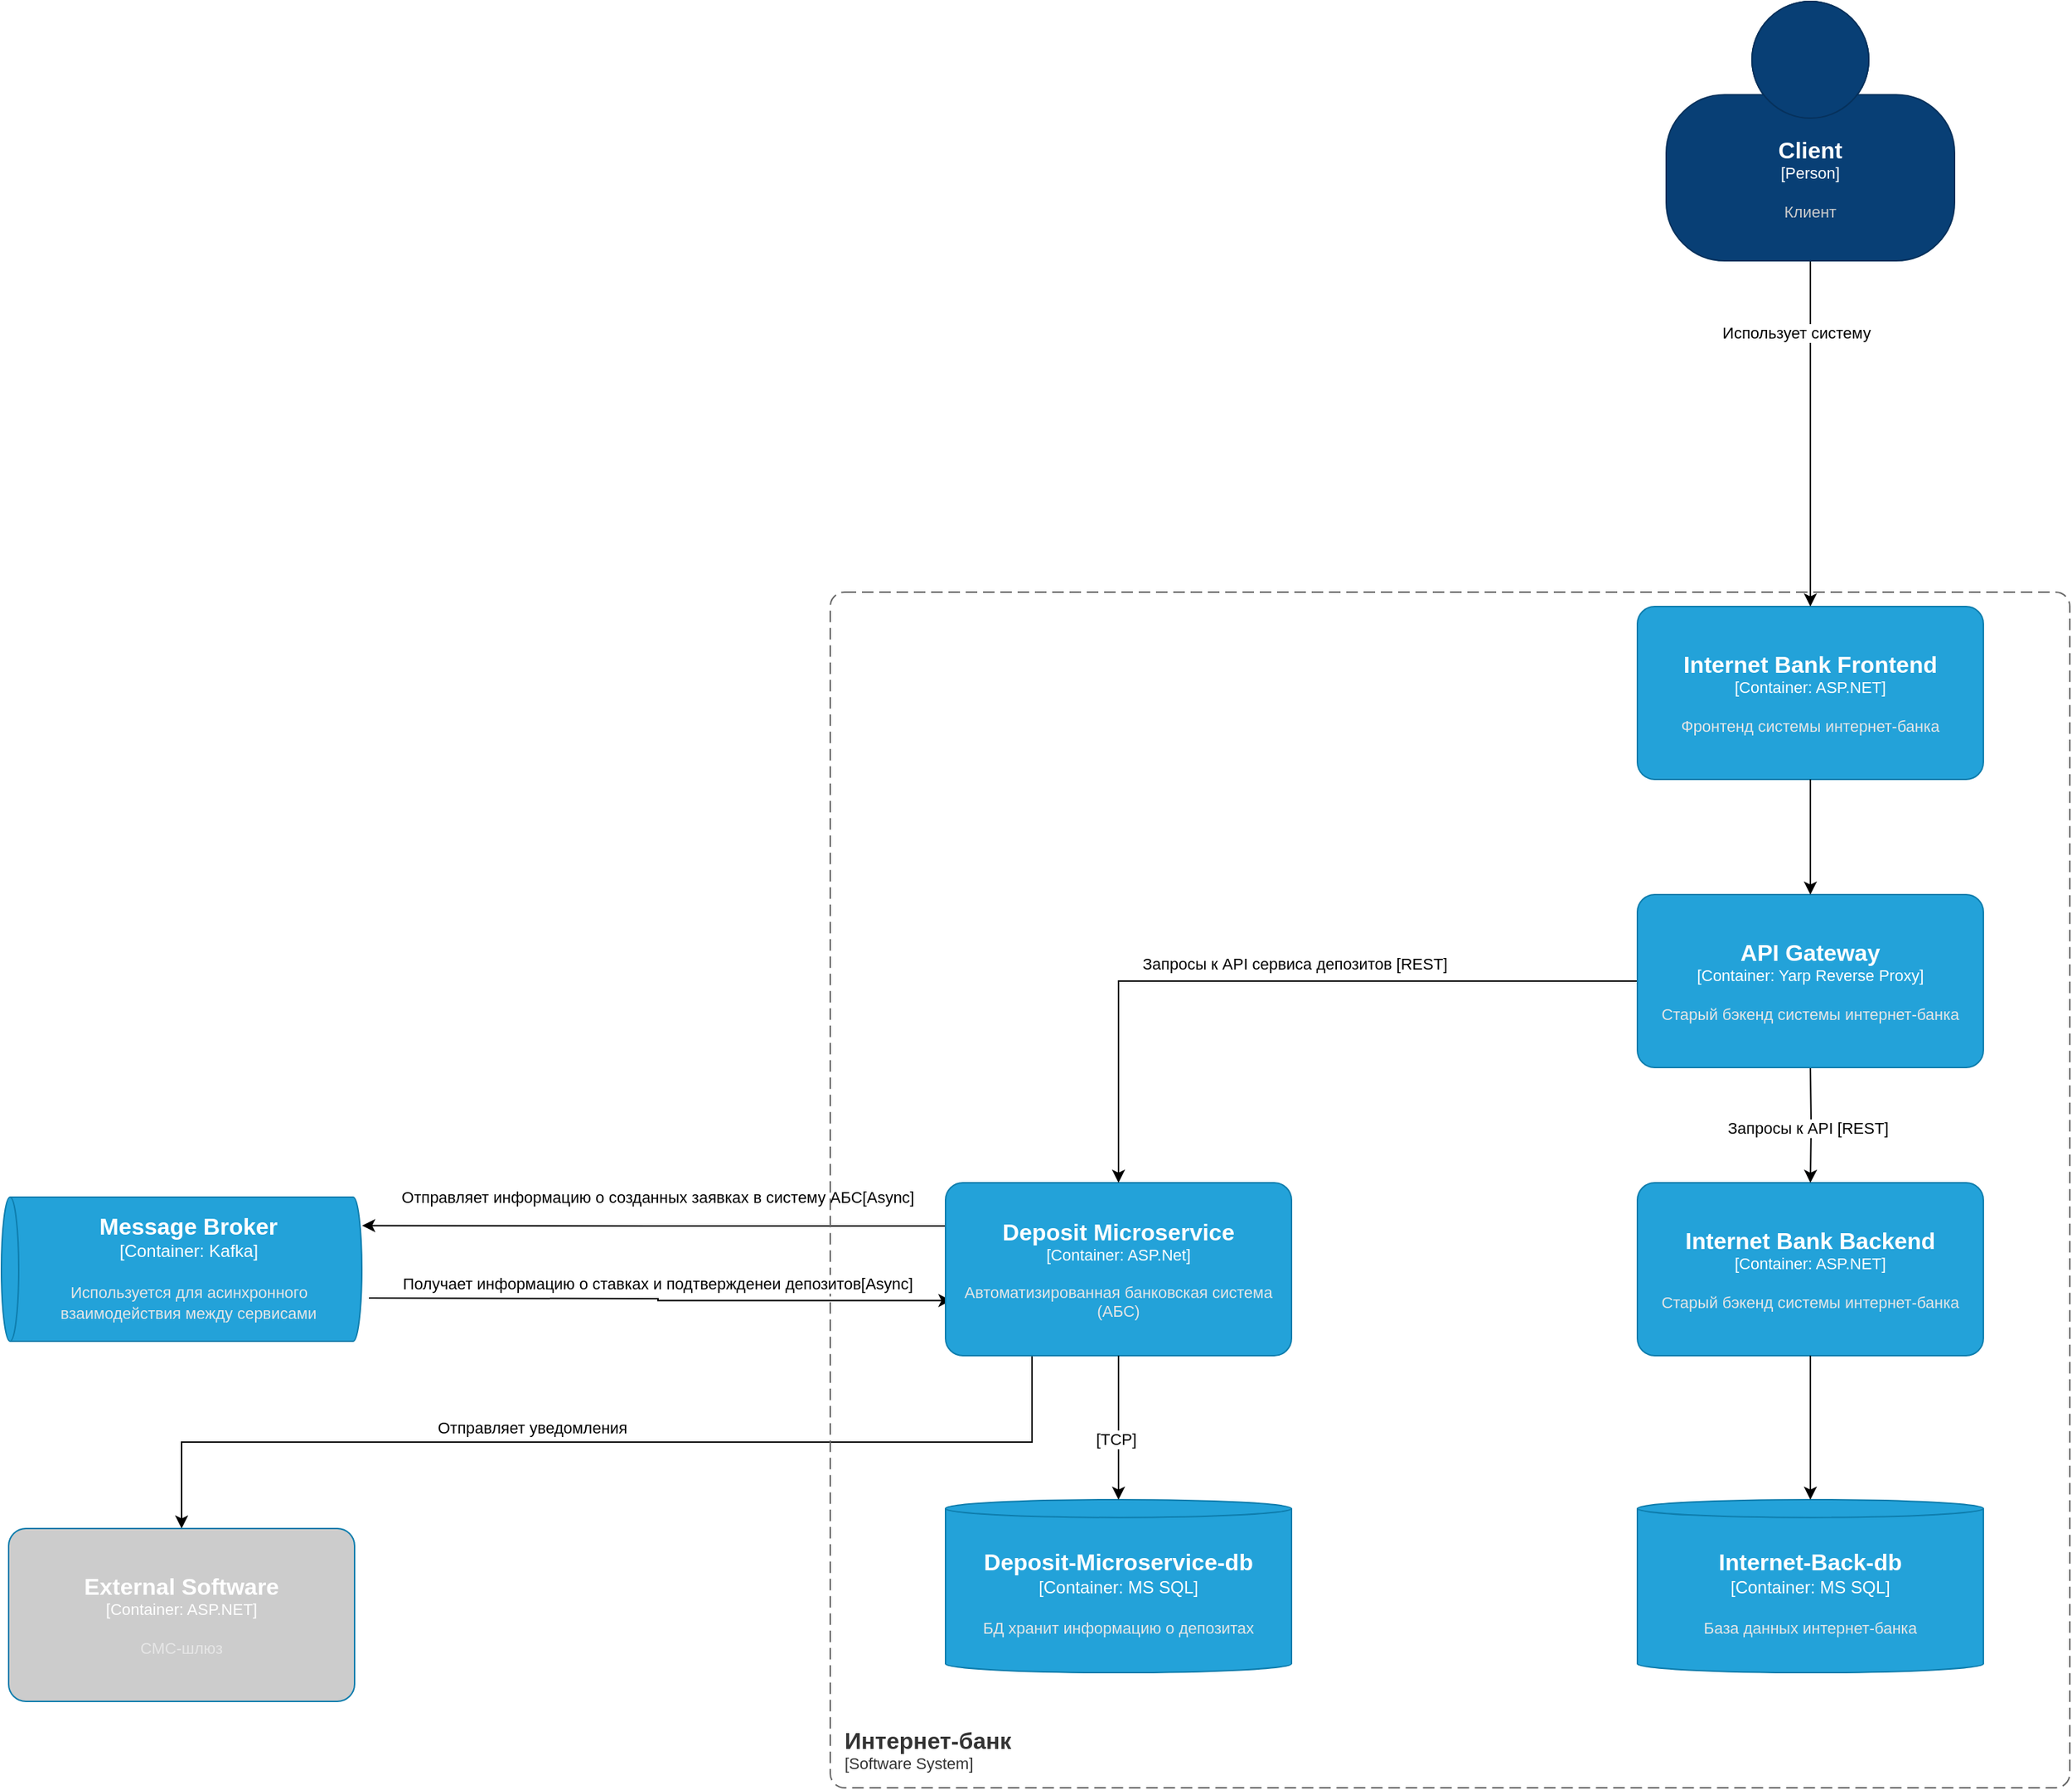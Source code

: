 <mxfile version="26.0.16">
  <diagram id="51zmUan4mFf6pz3q3UUt" name="InsureTech">
    <mxGraphModel dx="5368" dy="3520" grid="1" gridSize="10" guides="1" tooltips="1" connect="1" arrows="1" fold="1" page="1" pageScale="1" pageWidth="827" pageHeight="1169" math="0" shadow="0">
      <root>
        <mxCell id="0" />
        <mxCell id="1" parent="0" />
        <object placeholders="1" c4Name="Internet Bank Frontend" c4Type="Container" c4Technology="ASP.NET" c4Description="Фронтенд системы интернет-банка" label="&lt;font style=&quot;font-size: 16px&quot;&gt;&lt;b&gt;%c4Name%&lt;/b&gt;&lt;/font&gt;&lt;div&gt;[%c4Type%: %c4Technology%]&lt;/div&gt;&lt;br&gt;&lt;div&gt;&lt;font style=&quot;font-size: 11px&quot;&gt;&lt;font color=&quot;#E6E6E6&quot;&gt;%c4Description%&lt;/font&gt;&lt;/div&gt;" id="jw6b5SAe6B2aOWUfEpKV-1">
          <mxCell style="rounded=1;whiteSpace=wrap;html=1;fontSize=11;labelBackgroundColor=none;fillColor=#23A2D9;fontColor=#ffffff;align=center;arcSize=10;strokeColor=#0E7DAD;metaEdit=1;resizable=0;points=[[0.25,0,0],[0.5,0,0],[0.75,0,0],[1,0.25,0],[1,0.5,0],[1,0.75,0],[0.75,1,0],[0.5,1,0],[0.25,1,0],[0,0.75,0],[0,0.5,0],[0,0.25,0]];" parent="1" vertex="1">
            <mxGeometry x="-1870" y="-1020" width="240" height="120" as="geometry" />
          </mxCell>
        </object>
        <object placeholders="1" c4Type="Internet-Back-db" c4Container="Container" c4Technology="MS SQL" c4Description="База данных интернет-банка" label="&lt;font style=&quot;font-size: 16px&quot;&gt;&lt;b&gt;%c4Type%&lt;/b&gt;&lt;/font&gt;&lt;div&gt;[%c4Container%:&amp;nbsp;%c4Technology%]&lt;/div&gt;&lt;br&gt;&lt;div&gt;&lt;font style=&quot;font-size: 11px&quot;&gt;&lt;font color=&quot;#E6E6E6&quot;&gt;%c4Description%&lt;/font&gt;&lt;/div&gt;" id="jw6b5SAe6B2aOWUfEpKV-30">
          <mxCell style="shape=cylinder3;size=6.172;whiteSpace=wrap;html=1;boundedLbl=1;rounded=0;labelBackgroundColor=none;fillColor=#23A2D9;fontSize=12;fontColor=#ffffff;align=center;strokeColor=#0E7DAD;metaEdit=1;points=[[0.5,0,0],[1,0.25,0],[1,0.5,0],[1,0.75,0],[0.5,1,0],[0,0.75,0],[0,0.5,0],[0,0.25,0]];resizable=0;" parent="1" vertex="1">
            <mxGeometry x="-1870" y="-400" width="240" height="120" as="geometry" />
          </mxCell>
        </object>
        <mxCell id="vU93qy9PGamzz7HPJ9jG-11" style="edgeStyle=orthogonalEdgeStyle;rounded=0;orthogonalLoop=1;jettySize=auto;html=1;entryX=0.017;entryY=0.681;entryDx=0;entryDy=0;entryPerimeter=0;" edge="1" parent="1" target="jw6b5SAe6B2aOWUfEpKV-39">
          <mxGeometry relative="1" as="geometry">
            <mxPoint x="-2750" y="-540" as="sourcePoint" />
          </mxGeometry>
        </mxCell>
        <object placeholders="1" c4Type="Message Broker" c4Container="Container" c4Technology="Kafka" c4Description="Используется для асинхронного взаимодействия между сервисами" label="&lt;font style=&quot;font-size: 16px&quot;&gt;&lt;b&gt;%c4Type%&lt;/b&gt;&lt;/font&gt;&lt;div&gt;[%c4Container%:&amp;nbsp;%c4Technology%]&lt;/div&gt;&lt;br&gt;&lt;div&gt;&lt;font style=&quot;font-size: 11px&quot;&gt;&lt;font color=&quot;#E6E6E6&quot;&gt;%c4Description%&lt;/font&gt;&lt;/div&gt;" id="jw6b5SAe6B2aOWUfEpKV-34">
          <mxCell style="shape=cylinder3;size=6.0;whiteSpace=wrap;html=1;boundedLbl=1;rounded=0;labelBackgroundColor=none;fillColor=#23A2D9;fontSize=12;fontColor=#ffffff;align=center;strokeColor=#0E7DAD;metaEdit=1;points=[[0.5,0,0],[1,0.25,0],[1,0.5,0],[1,0.75,0],[0.5,1,0],[0,0.75,0],[0,0.5,0],[0,0.25,0]];resizable=1;rotation=-90;autosize=0;textDirection=vertical-rl;" parent="1" vertex="1">
            <mxGeometry x="-2930" y="-685" width="100" height="250" as="geometry" />
          </mxCell>
        </object>
        <mxCell id="jw6b5SAe6B2aOWUfEpKV-85" style="edgeStyle=orthogonalEdgeStyle;rounded=0;orthogonalLoop=1;jettySize=auto;html=1;exitX=0;exitY=0.25;exitDx=0;exitDy=0;exitPerimeter=0;entryX=0.803;entryY=1.001;entryDx=0;entryDy=0;entryPerimeter=0;" parent="1" source="jw6b5SAe6B2aOWUfEpKV-39" target="jw6b5SAe6B2aOWUfEpKV-34" edge="1">
          <mxGeometry relative="1" as="geometry" />
        </mxCell>
        <mxCell id="jw6b5SAe6B2aOWUfEpKV-86" value="Отправляет информацию о созданных заявках в систему АБС[Async]" style="edgeLabel;html=1;align=center;verticalAlign=middle;resizable=0;points=[];" parent="jw6b5SAe6B2aOWUfEpKV-85" vertex="1" connectable="0">
          <mxGeometry x="0.256" relative="1" as="geometry">
            <mxPoint x="54" y="-20" as="offset" />
          </mxGeometry>
        </mxCell>
        <mxCell id="vU93qy9PGamzz7HPJ9jG-14" style="edgeStyle=orthogonalEdgeStyle;rounded=0;orthogonalLoop=1;jettySize=auto;html=1;exitX=0.25;exitY=1;exitDx=0;exitDy=0;exitPerimeter=0;" edge="1" parent="1" source="jw6b5SAe6B2aOWUfEpKV-39" target="vU93qy9PGamzz7HPJ9jG-13">
          <mxGeometry relative="1" as="geometry" />
        </mxCell>
        <mxCell id="vU93qy9PGamzz7HPJ9jG-15" value="Отправляет уведомления" style="edgeLabel;html=1;align=center;verticalAlign=middle;resizable=0;points=[];" vertex="1" connectable="0" parent="vU93qy9PGamzz7HPJ9jG-14">
          <mxGeometry x="0.147" y="-2" relative="1" as="geometry">
            <mxPoint y="-8" as="offset" />
          </mxGeometry>
        </mxCell>
        <object placeholders="1" c4Name="Deposit Microservice" c4Type="Container" c4Technology="ASP.Net" c4Description="Автоматизированная банковская система (АБС)" label="&lt;font style=&quot;font-size: 16px&quot;&gt;&lt;b&gt;%c4Name%&lt;/b&gt;&lt;/font&gt;&lt;div&gt;[%c4Type%: %c4Technology%]&lt;/div&gt;&lt;br&gt;&lt;div&gt;&lt;font style=&quot;font-size: 11px&quot;&gt;&lt;font color=&quot;#E6E6E6&quot;&gt;%c4Description%&lt;/font&gt;&lt;/div&gt;" id="jw6b5SAe6B2aOWUfEpKV-39">
          <mxCell style="rounded=1;whiteSpace=wrap;html=1;fontSize=11;labelBackgroundColor=none;fillColor=#23A2D9;fontColor=#ffffff;align=center;arcSize=10;strokeColor=#0E7DAD;metaEdit=1;resizable=0;points=[[0.25,0,0],[0.5,0,0],[0.75,0,0],[1,0.25,0],[1,0.5,0],[1,0.75,0],[0.75,1,0],[0.5,1,0],[0.25,1,0],[0,0.75,0],[0,0.5,0],[0,0.25,0]];" parent="1" vertex="1">
            <mxGeometry x="-2350" y="-620" width="240" height="120" as="geometry" />
          </mxCell>
        </object>
        <object placeholders="1" c4Type="Deposit-Microservice-db" c4Container="Container" c4Technology="MS SQL" c4Description="БД хранит информацию о депозитах" label="&lt;font style=&quot;font-size: 16px&quot;&gt;&lt;b&gt;%c4Type%&lt;/b&gt;&lt;/font&gt;&lt;div&gt;[%c4Container%:&amp;nbsp;%c4Technology%]&lt;/div&gt;&lt;br&gt;&lt;div&gt;&lt;font style=&quot;font-size: 11px&quot;&gt;&lt;font color=&quot;#E6E6E6&quot;&gt;%c4Description%&lt;/font&gt;&lt;/div&gt;" id="jw6b5SAe6B2aOWUfEpKV-41">
          <mxCell style="shape=cylinder3;size=6.172;whiteSpace=wrap;html=1;boundedLbl=1;rounded=0;labelBackgroundColor=none;fillColor=#23A2D9;fontSize=12;fontColor=#ffffff;align=center;strokeColor=#0E7DAD;metaEdit=1;points=[[0.5,0,0],[1,0.25,0],[1,0.5,0],[1,0.75,0],[0.5,1,0],[0,0.75,0],[0,0.5,0],[0,0.25,0]];resizable=0;" parent="1" vertex="1">
            <mxGeometry x="-2350" y="-400" width="240" height="120" as="geometry" />
          </mxCell>
        </object>
        <mxCell id="jw6b5SAe6B2aOWUfEpKV-43" style="edgeStyle=orthogonalEdgeStyle;rounded=0;orthogonalLoop=1;jettySize=auto;html=1;entryX=0.5;entryY=0;entryDx=0;entryDy=0;entryPerimeter=0;exitX=0.5;exitY=1;exitDx=0;exitDy=0;exitPerimeter=0;" parent="1" source="jw6b5SAe6B2aOWUfEpKV-39" target="jw6b5SAe6B2aOWUfEpKV-41" edge="1">
          <mxGeometry relative="1" as="geometry">
            <Array as="points">
              <mxPoint x="-2230" y="-450" />
              <mxPoint x="-2230" y="-450" />
            </Array>
          </mxGeometry>
        </mxCell>
        <mxCell id="jw6b5SAe6B2aOWUfEpKV-44" value="[TCP]" style="edgeLabel;html=1;align=center;verticalAlign=middle;resizable=0;points=[];" parent="jw6b5SAe6B2aOWUfEpKV-43" vertex="1" connectable="0">
          <mxGeometry x="0.15" y="-2" relative="1" as="geometry">
            <mxPoint as="offset" />
          </mxGeometry>
        </mxCell>
        <object placeholders="1" c4Name="Интернет-банк" c4Type="SystemScopeBoundary" c4Application="Software System" label="&lt;font style=&quot;font-size: 16px&quot;&gt;&lt;b&gt;&lt;div style=&quot;text-align: left&quot;&gt;%c4Name%&lt;/div&gt;&lt;/b&gt;&lt;/font&gt;&lt;div style=&quot;text-align: left&quot;&gt;[%c4Application%]&lt;/div&gt;" id="jw6b5SAe6B2aOWUfEpKV-50">
          <mxCell style="rounded=1;fontSize=11;whiteSpace=wrap;html=1;dashed=1;arcSize=20;fillColor=none;strokeColor=#666666;fontColor=#333333;labelBackgroundColor=none;align=left;verticalAlign=bottom;labelBorderColor=none;spacingTop=0;spacing=10;dashPattern=8 4;metaEdit=1;rotatable=0;perimeter=rectanglePerimeter;noLabel=0;labelPadding=0;allowArrows=0;connectable=0;expand=0;recursiveResize=0;editable=1;pointerEvents=0;absoluteArcSize=1;points=[[0.25,0,0],[0.5,0,0],[0.75,0,0],[1,0.25,0],[1,0.5,0],[1,0.75,0],[0.75,1,0],[0.5,1,0],[0.25,1,0],[0,0.75,0],[0,0.5,0],[0,0.25,0]];" parent="1" vertex="1">
            <mxGeometry x="-2430" y="-1030" width="860" height="830" as="geometry" />
          </mxCell>
        </object>
        <mxCell id="jw6b5SAe6B2aOWUfEpKV-93" style="edgeStyle=orthogonalEdgeStyle;rounded=0;orthogonalLoop=1;jettySize=auto;html=1;" parent="1" source="jw6b5SAe6B2aOWUfEpKV-87" target="jw6b5SAe6B2aOWUfEpKV-1" edge="1">
          <mxGeometry relative="1" as="geometry">
            <Array as="points">
              <mxPoint x="-1760" y="-1280" />
            </Array>
          </mxGeometry>
        </mxCell>
        <object placeholders="1" c4Name="Client" c4Type="Person" c4Description="Клиент" label="&lt;font style=&quot;font-size: 16px&quot;&gt;&lt;b&gt;%c4Name%&lt;/b&gt;&lt;/font&gt;&lt;div&gt;[%c4Type%]&lt;/div&gt;&lt;br&gt;&lt;div&gt;&lt;font style=&quot;font-size: 11px&quot;&gt;&lt;font color=&quot;#cccccc&quot;&gt;%c4Description%&lt;/font&gt;&lt;/div&gt;" id="jw6b5SAe6B2aOWUfEpKV-87">
          <mxCell style="html=1;fontSize=11;dashed=0;whiteSpace=wrap;fillColor=#083F75;strokeColor=#06315C;fontColor=#ffffff;shape=mxgraph.c4.person2;align=center;metaEdit=1;points=[[0.5,0,0],[1,0.5,0],[1,0.75,0],[0.75,1,0],[0.5,1,0],[0.25,1,0],[0,0.75,0],[0,0.5,0]];resizable=0;" parent="1" vertex="1">
            <mxGeometry x="-1850" y="-1440" width="200" height="180" as="geometry" />
          </mxCell>
        </object>
        <mxCell id="5aR_eJKYTlJVgLkvCE4h-1" value="Использует систему" style="edgeLabel;html=1;align=center;verticalAlign=middle;resizable=0;points=[];" parent="1" vertex="1" connectable="0">
          <mxGeometry x="-1760" y="-1210" as="geometry" />
        </mxCell>
        <object placeholders="1" c4Name="Internet Bank Backend" c4Type="Container" c4Technology="ASP.NET" c4Description="Старый бэкенд системы интернет-банка" label="&lt;font style=&quot;font-size: 16px&quot;&gt;&lt;b&gt;%c4Name%&lt;/b&gt;&lt;/font&gt;&lt;div&gt;[%c4Type%: %c4Technology%]&lt;/div&gt;&lt;br&gt;&lt;div&gt;&lt;font style=&quot;font-size: 11px&quot;&gt;&lt;font color=&quot;#E6E6E6&quot;&gt;%c4Description%&lt;/font&gt;&lt;/div&gt;" id="vU93qy9PGamzz7HPJ9jG-1">
          <mxCell style="rounded=1;whiteSpace=wrap;html=1;fontSize=11;labelBackgroundColor=none;fillColor=#23A2D9;fontColor=#ffffff;align=center;arcSize=10;strokeColor=#0E7DAD;metaEdit=1;resizable=0;points=[[0.25,0,0],[0.5,0,0],[0.75,0,0],[1,0.25,0],[1,0.5,0],[1,0.75,0],[0.75,1,0],[0.5,1,0],[0.25,1,0],[0,0.75,0],[0,0.5,0],[0,0.25,0]];" vertex="1" parent="1">
            <mxGeometry x="-1870" y="-620" width="240" height="120" as="geometry" />
          </mxCell>
        </object>
        <mxCell id="vU93qy9PGamzz7HPJ9jG-3" style="edgeStyle=orthogonalEdgeStyle;rounded=0;orthogonalLoop=1;jettySize=auto;html=1;entryX=0.5;entryY=0;entryDx=0;entryDy=0;entryPerimeter=0;" edge="1" parent="1" target="vU93qy9PGamzz7HPJ9jG-1">
          <mxGeometry relative="1" as="geometry">
            <mxPoint x="-1750" y="-700" as="sourcePoint" />
          </mxGeometry>
        </mxCell>
        <mxCell id="vU93qy9PGamzz7HPJ9jG-4" value="Запросы к API [REST]" style="edgeLabel;html=1;align=center;verticalAlign=middle;resizable=0;points=[];" vertex="1" connectable="0" parent="vU93qy9PGamzz7HPJ9jG-3">
          <mxGeometry x="0.057" y="-2" relative="1" as="geometry">
            <mxPoint as="offset" />
          </mxGeometry>
        </mxCell>
        <mxCell id="vU93qy9PGamzz7HPJ9jG-5" style="edgeStyle=orthogonalEdgeStyle;rounded=0;orthogonalLoop=1;jettySize=auto;html=1;entryX=0.5;entryY=0;entryDx=0;entryDy=0;entryPerimeter=0;" edge="1" parent="1" source="vU93qy9PGamzz7HPJ9jG-1" target="jw6b5SAe6B2aOWUfEpKV-30">
          <mxGeometry relative="1" as="geometry" />
        </mxCell>
        <mxCell id="vU93qy9PGamzz7HPJ9jG-9" style="edgeStyle=orthogonalEdgeStyle;rounded=0;orthogonalLoop=1;jettySize=auto;html=1;" edge="1" parent="1" source="vU93qy9PGamzz7HPJ9jG-6" target="jw6b5SAe6B2aOWUfEpKV-39">
          <mxGeometry relative="1" as="geometry" />
        </mxCell>
        <object placeholders="1" c4Name="API Gateway" c4Type="Container" c4Technology="Yarp Reverse Proxy" c4Description="Старый бэкенд системы интернет-банка" label="&lt;font style=&quot;font-size: 16px&quot;&gt;&lt;b&gt;%c4Name%&lt;/b&gt;&lt;/font&gt;&lt;div&gt;[%c4Type%: %c4Technology%]&lt;/div&gt;&lt;br&gt;&lt;div&gt;&lt;font style=&quot;font-size: 11px&quot;&gt;&lt;font color=&quot;#E6E6E6&quot;&gt;%c4Description%&lt;/font&gt;&lt;/div&gt;" id="vU93qy9PGamzz7HPJ9jG-6">
          <mxCell style="rounded=1;whiteSpace=wrap;html=1;fontSize=11;labelBackgroundColor=none;fillColor=#23A2D9;fontColor=#ffffff;align=center;arcSize=10;strokeColor=#0E7DAD;metaEdit=1;resizable=0;points=[[0.25,0,0],[0.5,0,0],[0.75,0,0],[1,0.25,0],[1,0.5,0],[1,0.75,0],[0.75,1,0],[0.5,1,0],[0.25,1,0],[0,0.75,0],[0,0.5,0],[0,0.25,0]];" vertex="1" parent="1">
            <mxGeometry x="-1870" y="-820" width="240" height="120" as="geometry" />
          </mxCell>
        </object>
        <mxCell id="vU93qy9PGamzz7HPJ9jG-7" style="edgeStyle=orthogonalEdgeStyle;rounded=0;orthogonalLoop=1;jettySize=auto;html=1;entryX=0.5;entryY=0;entryDx=0;entryDy=0;entryPerimeter=0;" edge="1" parent="1" source="jw6b5SAe6B2aOWUfEpKV-1" target="vU93qy9PGamzz7HPJ9jG-6">
          <mxGeometry relative="1" as="geometry" />
        </mxCell>
        <mxCell id="vU93qy9PGamzz7HPJ9jG-10" value="Запросы к API cервиса депозитов [REST]" style="edgeLabel;html=1;align=center;verticalAlign=middle;resizable=0;points=[];" vertex="1" connectable="0" parent="1">
          <mxGeometry x="-2100" y="-770.003" as="geometry">
            <mxPoint x="-8" y="-2" as="offset" />
          </mxGeometry>
        </mxCell>
        <mxCell id="vU93qy9PGamzz7HPJ9jG-12" value="Получает информацию о ставках и подтвержденеи депозитов[Async]" style="edgeLabel;html=1;align=center;verticalAlign=middle;resizable=0;points=[];" vertex="1" connectable="0" parent="1">
          <mxGeometry x="-2549.997" y="-550.0" as="geometry" />
        </mxCell>
        <object placeholders="1" c4Name="External Software" c4Type="Container" c4Technology="ASP.NET" c4Description="СМС-шлюз" label="&lt;font style=&quot;font-size: 16px&quot;&gt;&lt;b&gt;%c4Name%&lt;/b&gt;&lt;/font&gt;&lt;div&gt;[%c4Type%: %c4Technology%]&lt;/div&gt;&lt;br&gt;&lt;div&gt;&lt;font style=&quot;font-size: 11px&quot;&gt;&lt;font color=&quot;#E6E6E6&quot;&gt;%c4Description%&lt;/font&gt;&lt;/div&gt;" id="vU93qy9PGamzz7HPJ9jG-13">
          <mxCell style="rounded=1;whiteSpace=wrap;html=1;fontSize=11;labelBackgroundColor=none;fillColor=#CCCCCC;fontColor=#ffffff;align=center;arcSize=10;strokeColor=#0E7DAD;metaEdit=1;resizable=0;points=[[0.25,0,0],[0.5,0,0],[0.75,0,0],[1,0.25,0],[1,0.5,0],[1,0.75,0],[0.75,1,0],[0.5,1,0],[0.25,1,0],[0,0.75,0],[0,0.5,0],[0,0.25,0]];" vertex="1" parent="1">
            <mxGeometry x="-3000" y="-380" width="240" height="120" as="geometry" />
          </mxCell>
        </object>
      </root>
    </mxGraphModel>
  </diagram>
</mxfile>
